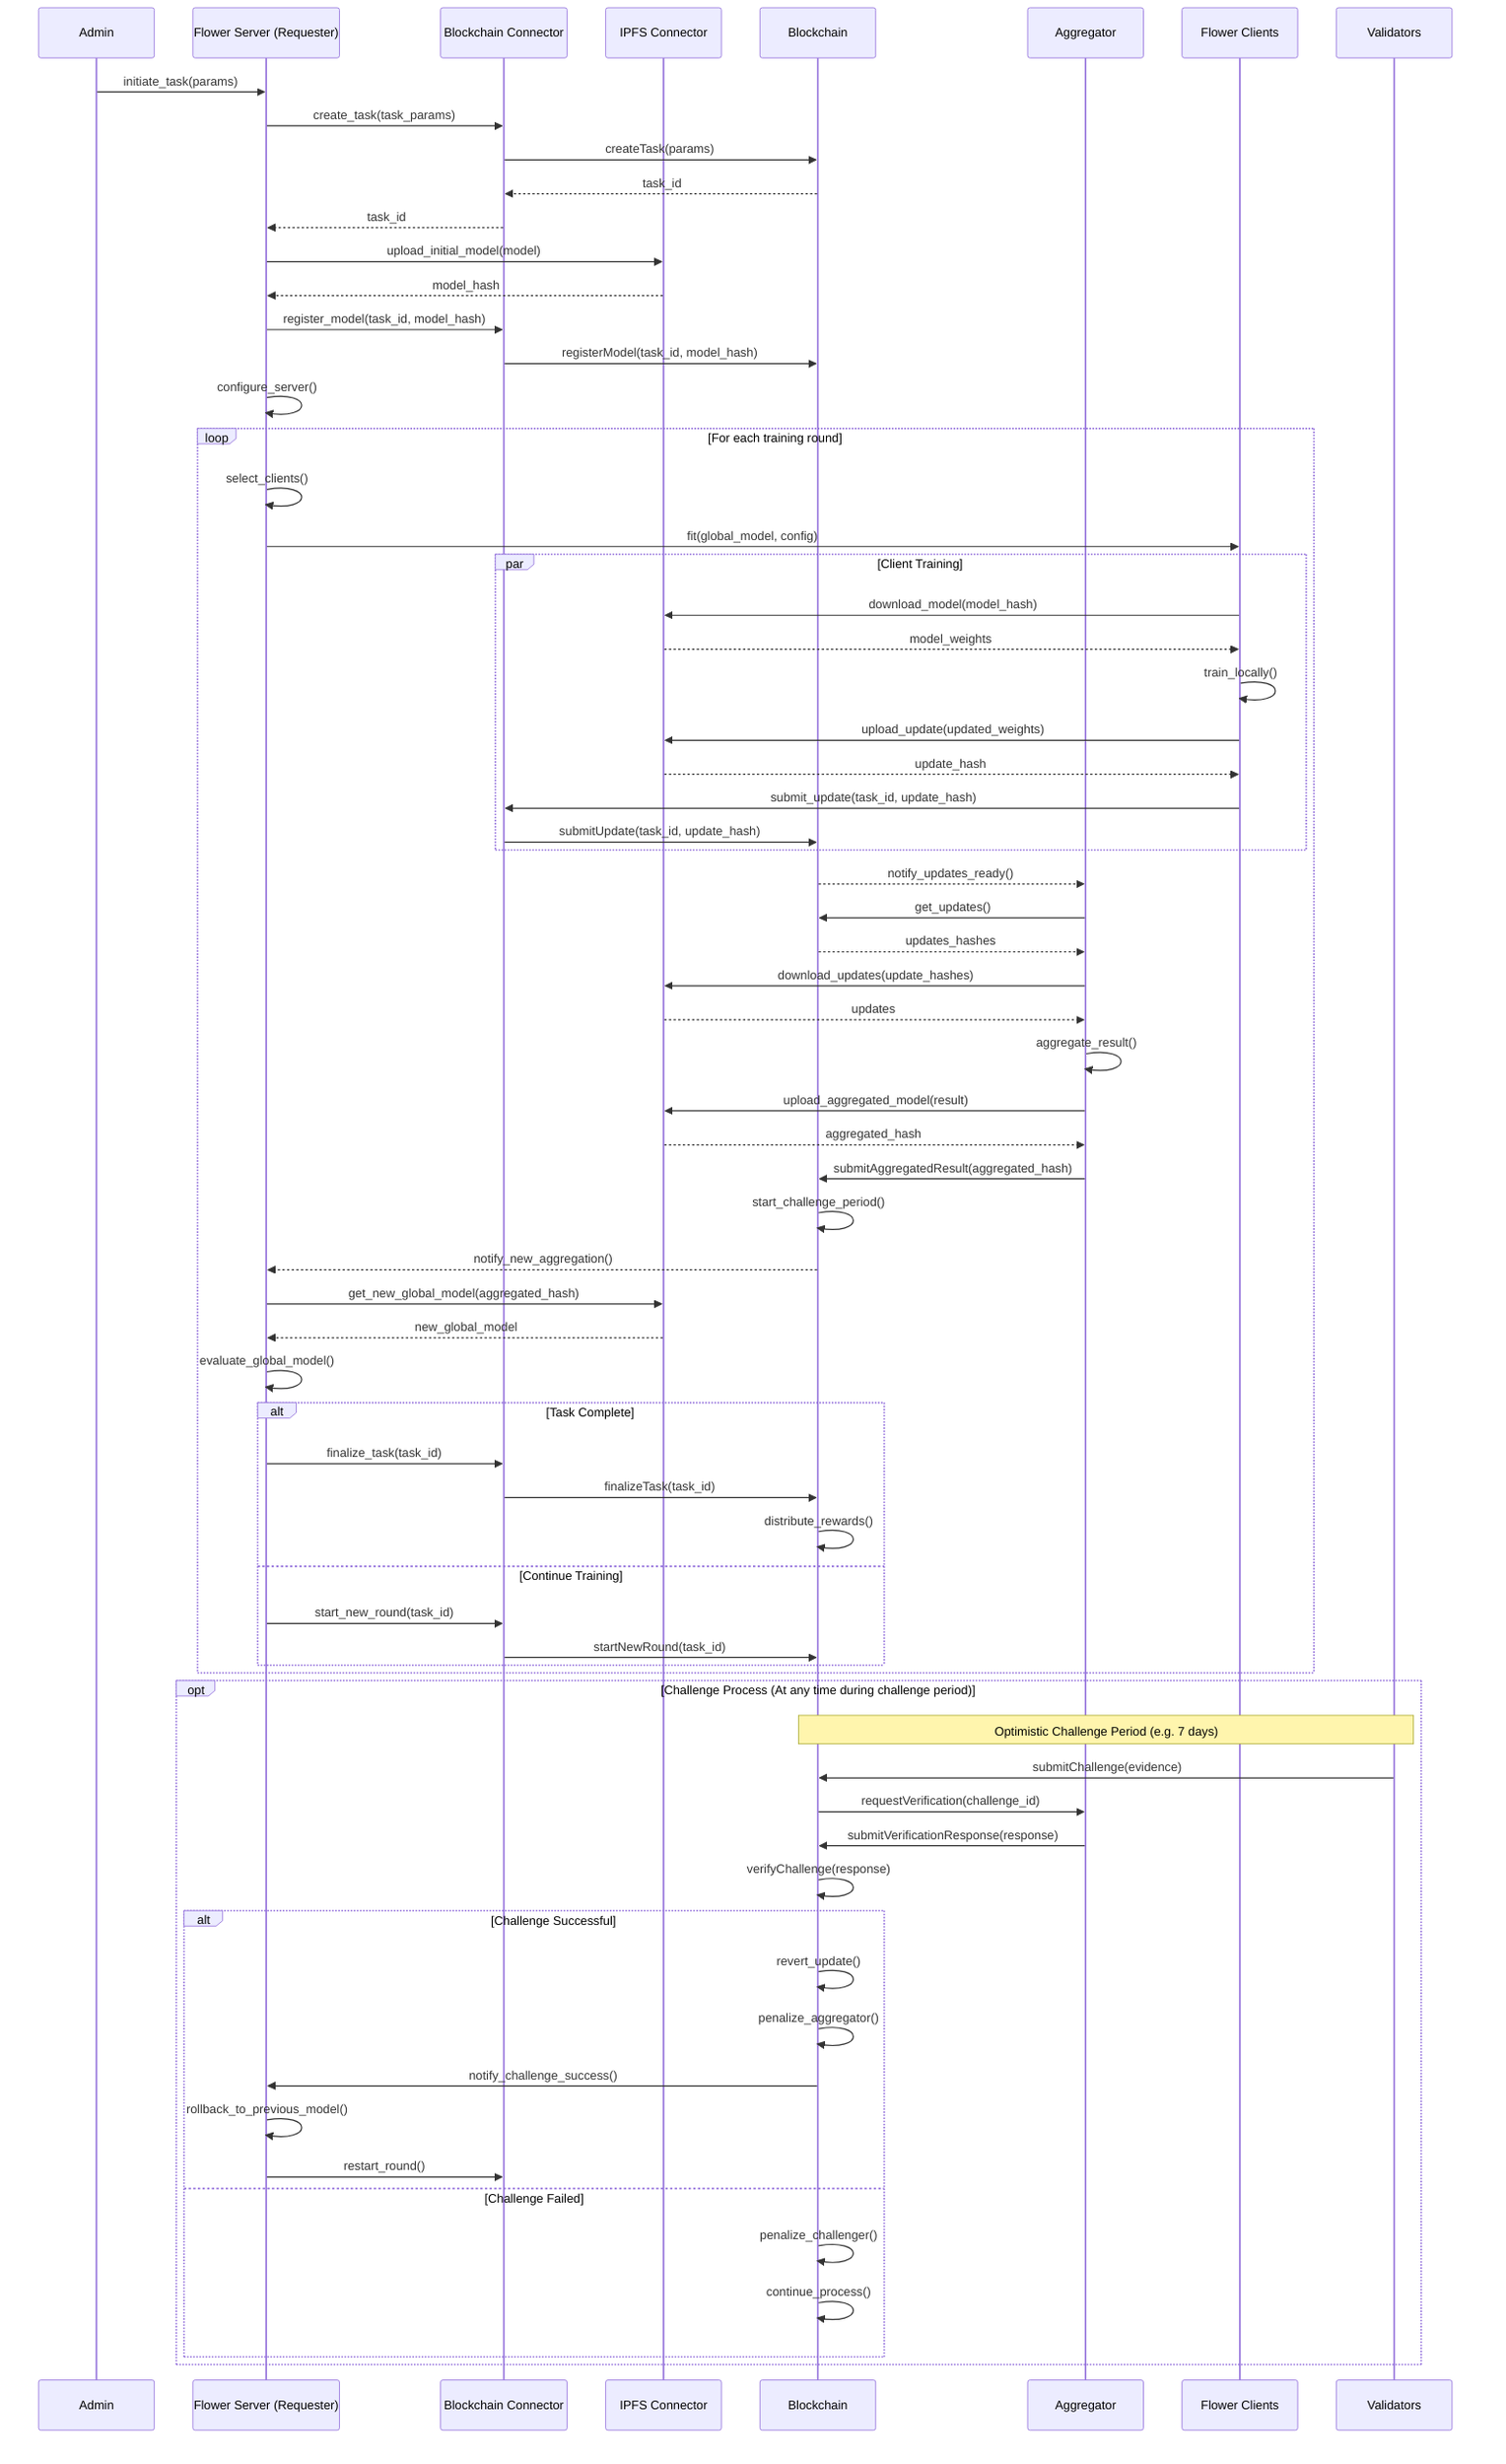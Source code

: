 sequenceDiagram
    participant Admin
    participant FS as Flower Server (Requester)
    participant BC as Blockchain Connector
    participant IPFS as IPFS Connector
    participant Blockchain
    participant Aggregator
    participant FC as Flower Clients
    participant V as Validators

    Admin->>FS: initiate_task(params)
    FS->>BC: create_task(task_params)
    BC->>Blockchain: createTask(params)
    Blockchain-->>BC: task_id
    BC-->>FS: task_id
    
    FS->>IPFS: upload_initial_model(model)
    IPFS-->>FS: model_hash
    
    FS->>BC: register_model(task_id, model_hash)
    BC->>Blockchain: registerModel(task_id, model_hash)
    
    FS->>FS: configure_server()
    
    loop For each training round
        FS->>FS: select_clients()
        FS->>FC: fit(global_model, config)
        
        par Client Training
            FC->>IPFS: download_model(model_hash)
            IPFS-->>FC: model_weights
            FC->>FC: train_locally()
            FC->>IPFS: upload_update(updated_weights)
            IPFS-->>FC: update_hash
            FC->>BC: submit_update(task_id, update_hash)
            BC->>Blockchain: submitUpdate(task_id, update_hash)
        end
        
        Blockchain-->>Aggregator: notify_updates_ready()
        Aggregator->>Blockchain: get_updates()
        Blockchain-->>Aggregator: updates_hashes
        
        Aggregator->>IPFS: download_updates(update_hashes)
        IPFS-->>Aggregator: updates
        
        Aggregator->>Aggregator: aggregate_result()
        Aggregator->>IPFS: upload_aggregated_model(result)
        IPFS-->>Aggregator: aggregated_hash
        
        Aggregator->>Blockchain: submitAggregatedResult(aggregated_hash)
        Blockchain->>Blockchain: start_challenge_period()
        
        Blockchain-->>FS: notify_new_aggregation()
        FS->>IPFS: get_new_global_model(aggregated_hash)
        IPFS-->>FS: new_global_model
        
        FS->>FS: evaluate_global_model()
        
        alt Task Complete
            FS->>BC: finalize_task(task_id)
            BC->>Blockchain: finalizeTask(task_id)
            Blockchain->>Blockchain: distribute_rewards()
        else Continue Training
            FS->>BC: start_new_round(task_id)
            BC->>Blockchain: startNewRound(task_id)
        end
    end
    
    opt Challenge Process (At any time during challenge period)
        Note over Blockchain,V: Optimistic Challenge Period (e.g. 7 days)
        
        V->>Blockchain: submitChallenge(evidence)
        Blockchain->>Aggregator: requestVerification(challenge_id)
        Aggregator->>Blockchain: submitVerificationResponse(response)
        Blockchain->>Blockchain: verifyChallenge(response)
        
        alt Challenge Successful
            Blockchain->>Blockchain: revert_update()
            Blockchain->>Blockchain: penalize_aggregator()
            Blockchain->>FS: notify_challenge_success()
            FS->>FS: rollback_to_previous_model()
            FS->>BC: restart_round()
        else Challenge Failed
            Blockchain->>Blockchain: penalize_challenger()
            Blockchain->>Blockchain: continue_process()
        end
    end